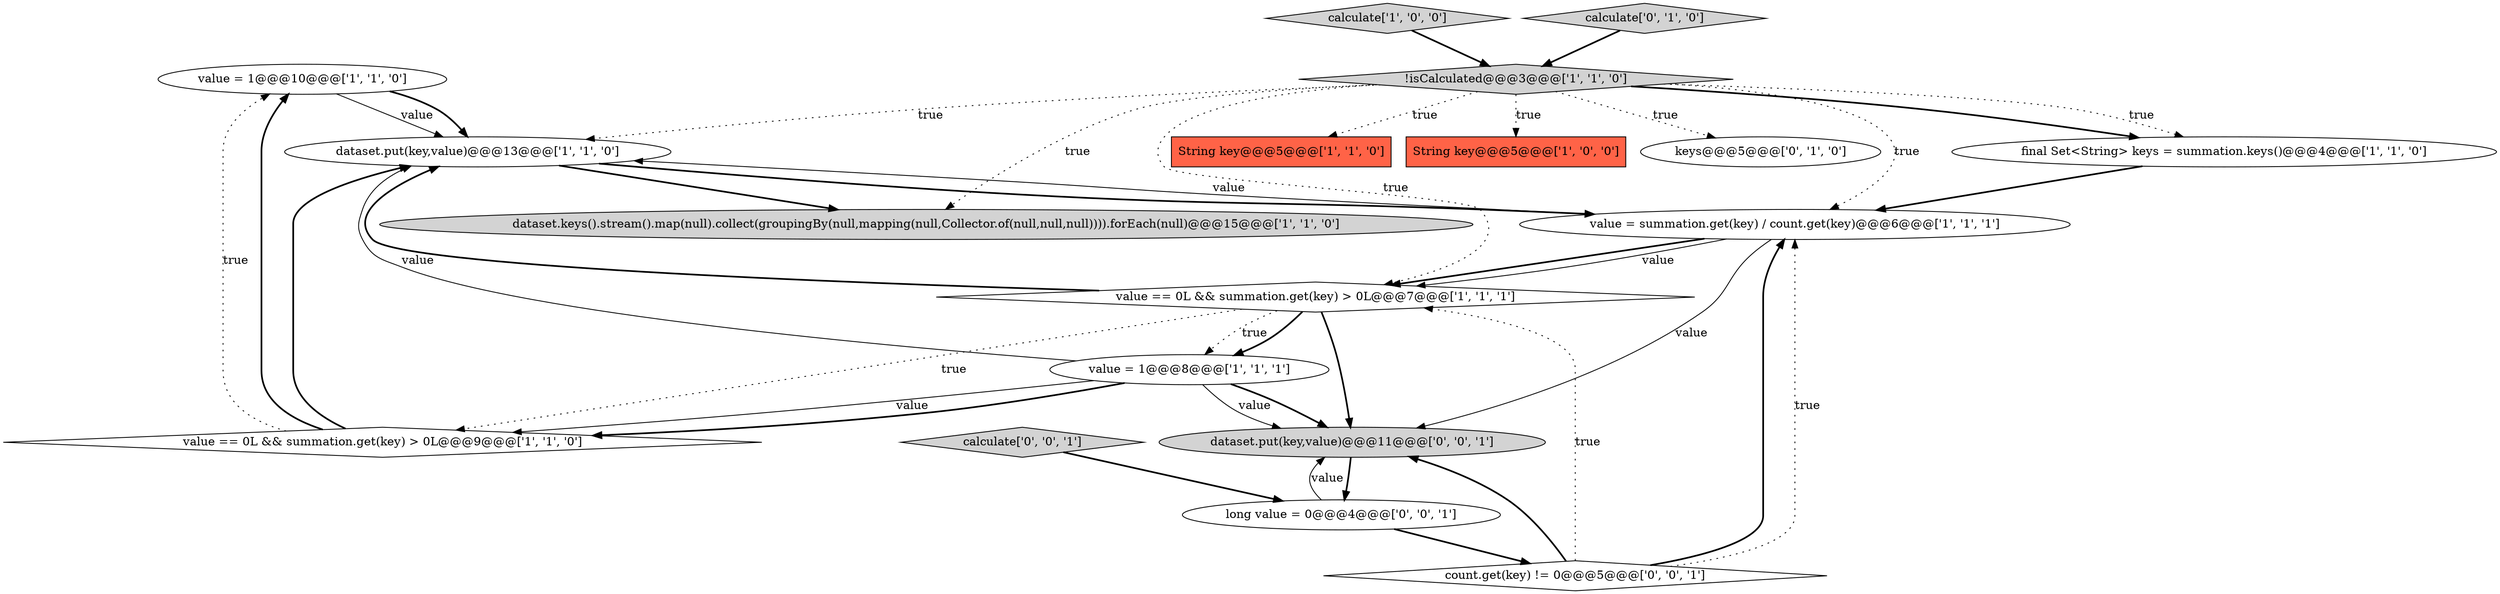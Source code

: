 digraph {
5 [style = filled, label = "value = 1@@@10@@@['1', '1', '0']", fillcolor = white, shape = ellipse image = "AAA0AAABBB1BBB"];
17 [style = filled, label = "calculate['0', '0', '1']", fillcolor = lightgray, shape = diamond image = "AAA0AAABBB3BBB"];
15 [style = filled, label = "count.get(key) != 0@@@5@@@['0', '0', '1']", fillcolor = white, shape = diamond image = "AAA0AAABBB3BBB"];
2 [style = filled, label = "!isCalculated@@@3@@@['1', '1', '0']", fillcolor = lightgray, shape = diamond image = "AAA0AAABBB1BBB"];
10 [style = filled, label = "value = 1@@@8@@@['1', '1', '1']", fillcolor = white, shape = ellipse image = "AAA0AAABBB1BBB"];
3 [style = filled, label = "final Set<String> keys = summation.keys()@@@4@@@['1', '1', '0']", fillcolor = white, shape = ellipse image = "AAA0AAABBB1BBB"];
4 [style = filled, label = "value == 0L && summation.get(key) > 0L@@@9@@@['1', '1', '0']", fillcolor = white, shape = diamond image = "AAA0AAABBB1BBB"];
9 [style = filled, label = "String key@@@5@@@['1', '1', '0']", fillcolor = tomato, shape = box image = "AAA0AAABBB1BBB"];
0 [style = filled, label = "String key@@@5@@@['1', '0', '0']", fillcolor = tomato, shape = box image = "AAA0AAABBB1BBB"];
7 [style = filled, label = "calculate['1', '0', '0']", fillcolor = lightgray, shape = diamond image = "AAA0AAABBB1BBB"];
11 [style = filled, label = "value == 0L && summation.get(key) > 0L@@@7@@@['1', '1', '1']", fillcolor = white, shape = diamond image = "AAA0AAABBB1BBB"];
6 [style = filled, label = "dataset.put(key,value)@@@13@@@['1', '1', '0']", fillcolor = white, shape = ellipse image = "AAA0AAABBB1BBB"];
14 [style = filled, label = "dataset.put(key,value)@@@11@@@['0', '0', '1']", fillcolor = lightgray, shape = ellipse image = "AAA0AAABBB3BBB"];
16 [style = filled, label = "long value = 0@@@4@@@['0', '0', '1']", fillcolor = white, shape = ellipse image = "AAA0AAABBB3BBB"];
13 [style = filled, label = "keys@@@5@@@['0', '1', '0']", fillcolor = white, shape = ellipse image = "AAA0AAABBB2BBB"];
1 [style = filled, label = "value = summation.get(key) / count.get(key)@@@6@@@['1', '1', '1']", fillcolor = white, shape = ellipse image = "AAA0AAABBB1BBB"];
8 [style = filled, label = "dataset.keys().stream().map(null).collect(groupingBy(null,mapping(null,Collector.of(null,null,null)))).forEach(null)@@@15@@@['1', '1', '0']", fillcolor = lightgray, shape = ellipse image = "AAA0AAABBB1BBB"];
12 [style = filled, label = "calculate['0', '1', '0']", fillcolor = lightgray, shape = diamond image = "AAA0AAABBB2BBB"];
2->11 [style = dotted, label="true"];
4->6 [style = bold, label=""];
5->6 [style = solid, label="value"];
2->3 [style = dotted, label="true"];
15->1 [style = bold, label=""];
11->10 [style = dotted, label="true"];
14->16 [style = bold, label=""];
2->8 [style = dotted, label="true"];
15->1 [style = dotted, label="true"];
16->14 [style = solid, label="value"];
2->9 [style = dotted, label="true"];
12->2 [style = bold, label=""];
4->5 [style = bold, label=""];
10->6 [style = solid, label="value"];
16->15 [style = bold, label=""];
1->14 [style = solid, label="value"];
2->6 [style = dotted, label="true"];
15->11 [style = dotted, label="true"];
11->6 [style = bold, label=""];
6->8 [style = bold, label=""];
11->14 [style = bold, label=""];
3->1 [style = bold, label=""];
1->11 [style = bold, label=""];
2->3 [style = bold, label=""];
2->1 [style = dotted, label="true"];
11->10 [style = bold, label=""];
10->4 [style = solid, label="value"];
1->11 [style = solid, label="value"];
15->14 [style = bold, label=""];
10->4 [style = bold, label=""];
2->13 [style = dotted, label="true"];
1->6 [style = solid, label="value"];
10->14 [style = solid, label="value"];
4->5 [style = dotted, label="true"];
11->4 [style = dotted, label="true"];
2->0 [style = dotted, label="true"];
17->16 [style = bold, label=""];
6->1 [style = bold, label=""];
10->14 [style = bold, label=""];
5->6 [style = bold, label=""];
7->2 [style = bold, label=""];
}
